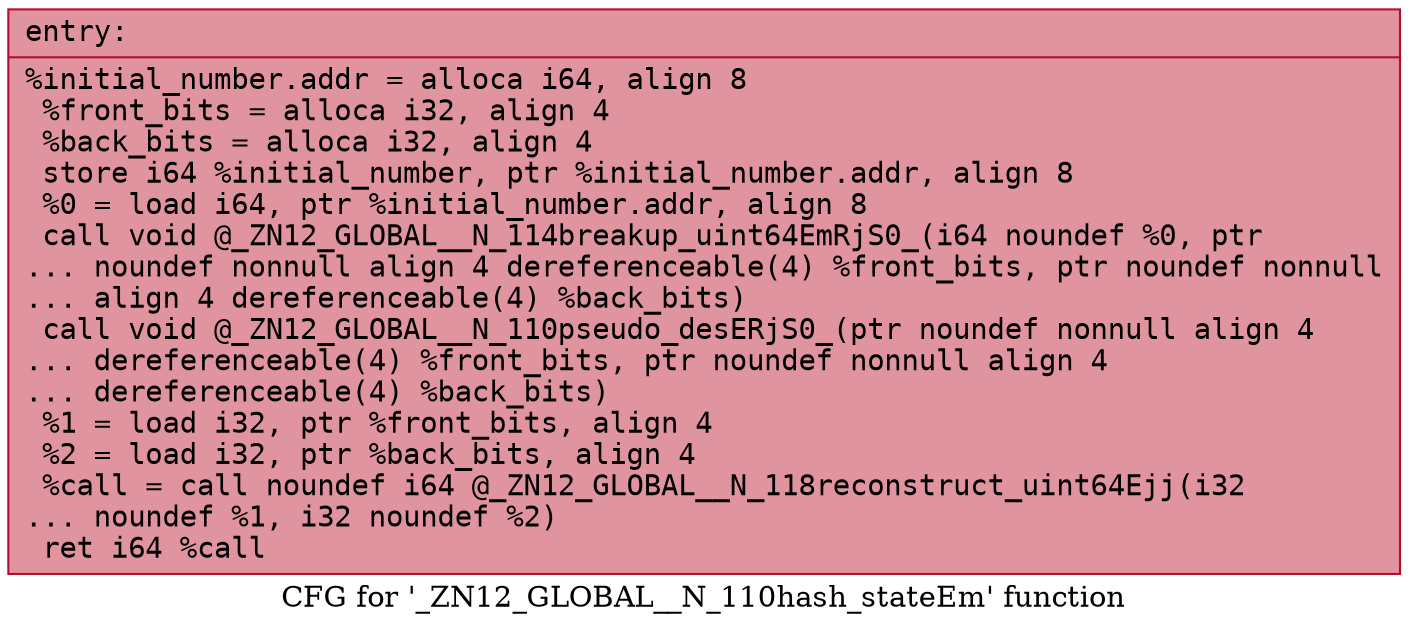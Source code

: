 digraph "CFG for '_ZN12_GLOBAL__N_110hash_stateEm' function" {
	label="CFG for '_ZN12_GLOBAL__N_110hash_stateEm' function";

	Node0x556a6cdc28b0 [shape=record,color="#b70d28ff", style=filled, fillcolor="#b70d2870" fontname="Courier",label="{entry:\l|  %initial_number.addr = alloca i64, align 8\l  %front_bits = alloca i32, align 4\l  %back_bits = alloca i32, align 4\l  store i64 %initial_number, ptr %initial_number.addr, align 8\l  %0 = load i64, ptr %initial_number.addr, align 8\l  call void @_ZN12_GLOBAL__N_114breakup_uint64EmRjS0_(i64 noundef %0, ptr\l... noundef nonnull align 4 dereferenceable(4) %front_bits, ptr noundef nonnull\l... align 4 dereferenceable(4) %back_bits)\l  call void @_ZN12_GLOBAL__N_110pseudo_desERjS0_(ptr noundef nonnull align 4\l... dereferenceable(4) %front_bits, ptr noundef nonnull align 4\l... dereferenceable(4) %back_bits)\l  %1 = load i32, ptr %front_bits, align 4\l  %2 = load i32, ptr %back_bits, align 4\l  %call = call noundef i64 @_ZN12_GLOBAL__N_118reconstruct_uint64Ejj(i32\l... noundef %1, i32 noundef %2)\l  ret i64 %call\l}"];
}
